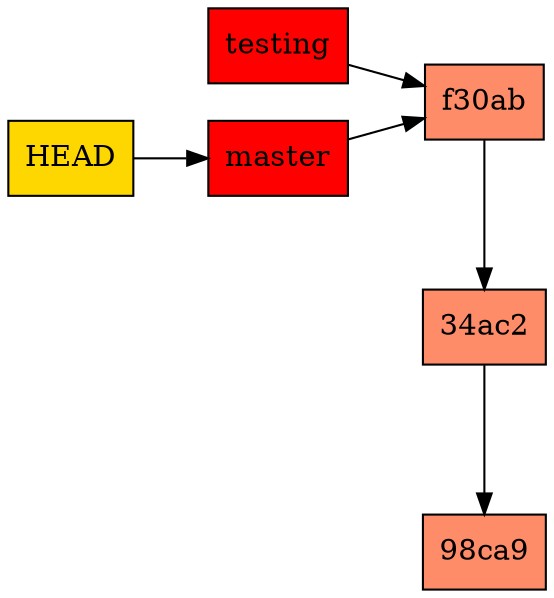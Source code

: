 digraph git {
    graph [dpi=300]
    rankdir="LR"

    commit1 [label="98ca9", shape="rect", style="filled", fillcolor="salmon1"]
    commit2 [label="34ac2", shape="rect", style="filled", fillcolor="salmon1"]
    commit3 [label="f30ab", shape="rect", style="filled", fillcolor="salmon1"]
    testing [label="testing", shape="rect", style="filled", fillcolor="red"]
    master [label="master", shape="rect", style="filled", fillcolor="red"]
    head [label="HEAD", shape="rect", style="filled", fillcolor="gold"]

    {rank="same"; head}
    {rank="same"; master}
    {rank="same"; commit1; commit2; commit3} 
    {rank="same"; testing}

    commit2 -> commit1 [minlen=4]
    commit3 -> commit2 [minlen=4]

    testing -> commit3
    master -> commit3
    
    head -> master
}